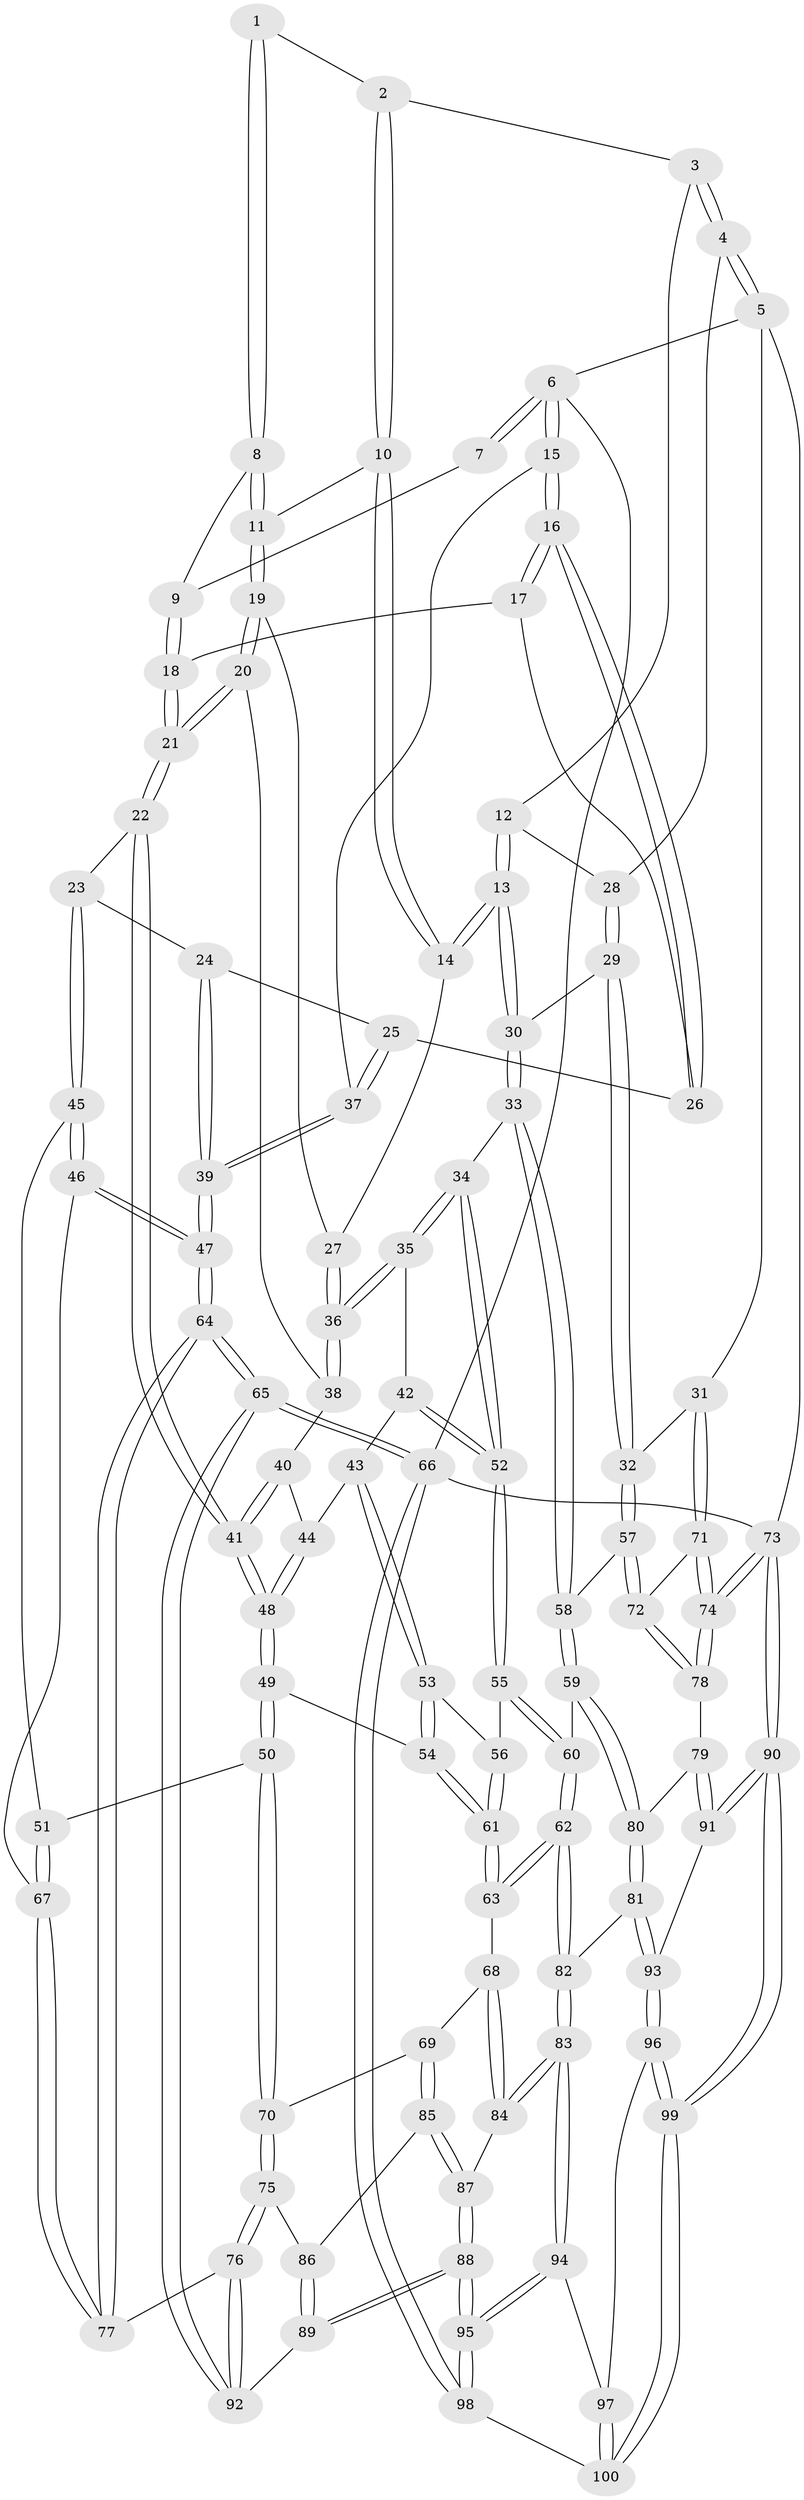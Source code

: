 // coarse degree distribution, {3: 0.18, 4: 0.34, 5: 0.3, 6: 0.14, 10: 0.02, 2: 0.02}
// Generated by graph-tools (version 1.1) at 2025/06/03/04/25 22:06:48]
// undirected, 100 vertices, 247 edges
graph export_dot {
graph [start="1"]
  node [color=gray90,style=filled];
  1 [pos="+0.5736219788195311+0"];
  2 [pos="+0.6061672457792953+0"];
  3 [pos="+0.6313570664415623+0"];
  4 [pos="+1+0"];
  5 [pos="+1+0"];
  6 [pos="+0+0"];
  7 [pos="+0.30538949118585307+0"];
  8 [pos="+0.399112227044193+0.07312810398541779"];
  9 [pos="+0.2994075189066073+0"];
  10 [pos="+0.5621647030614938+0"];
  11 [pos="+0.4180406333302387+0.10801023236767004"];
  12 [pos="+0.7515870600168113+0.11947589599885991"];
  13 [pos="+0.7372165720547408+0.17697180172834318"];
  14 [pos="+0.5986579296688805+0.1524084505706225"];
  15 [pos="+0+0"];
  16 [pos="+0+0"];
  17 [pos="+0.18216210261798352+0.061197404565741735"];
  18 [pos="+0.24593988652585055+0.06448260915554774"];
  19 [pos="+0.4122226252558105+0.18548415871184354"];
  20 [pos="+0.40402162060859376+0.19433615795754447"];
  21 [pos="+0.2834927412733647+0.23926332402695588"];
  22 [pos="+0.256429896271118+0.27198740590737136"];
  23 [pos="+0.22300053033200656+0.28188834051210665"];
  24 [pos="+0.1507827294869575+0.22875601804703025"];
  25 [pos="+0.12017286760295758+0.19049230909675796"];
  26 [pos="+0.10938894549242124+0.14671982635583644"];
  27 [pos="+0.5687441960185239+0.17540572994497525"];
  28 [pos="+0.9368345594855478+0"];
  29 [pos="+0.8650270017064993+0.2903544683176482"];
  30 [pos="+0.7979714760495313+0.27828255961466286"];
  31 [pos="+1+0.3582122634103185"];
  32 [pos="+0.9977774548668376+0.353791922517686"];
  33 [pos="+0.6963648664684766+0.3676029179266012"];
  34 [pos="+0.6532991054113504+0.38264617060952916"];
  35 [pos="+0.5791597982027751+0.3251221176647351"];
  36 [pos="+0.5716847811562623+0.3166789361530564"];
  37 [pos="+0+0.20161938115814607"];
  38 [pos="+0.47892070492941147+0.30642000050688445"];
  39 [pos="+0+0.3328886797031658"];
  40 [pos="+0.47102332279725456+0.3231156495536994"];
  41 [pos="+0.33433081877022874+0.36798730202492524"];
  42 [pos="+0.46946258430805143+0.40773223438387834"];
  43 [pos="+0.4689332798157786+0.4078800442669136"];
  44 [pos="+0.4629877431701057+0.40085697059385184"];
  45 [pos="+0.16466426676712612+0.36243488310295513"];
  46 [pos="+0.005151366496878447+0.5057643905454491"];
  47 [pos="+0+0.538223867925059"];
  48 [pos="+0.34221693797194375+0.38225630079777084"];
  49 [pos="+0.3495715184028699+0.5415041434448428"];
  50 [pos="+0.3465823565493524+0.5465588134359844"];
  51 [pos="+0.31548229872033023+0.5346114638881294"];
  52 [pos="+0.6381940506242382+0.40764907811171935"];
  53 [pos="+0.4723437016444938+0.4617456918285492"];
  54 [pos="+0.44148214908576033+0.5005909280676373"];
  55 [pos="+0.6202402459458327+0.45485879963713477"];
  56 [pos="+0.5936317135729338+0.4808676139526067"];
  57 [pos="+0.8247530791525417+0.5637284932414036"];
  58 [pos="+0.8044716320575249+0.5702974604143332"];
  59 [pos="+0.8021637809822902+0.5724564767252607"];
  60 [pos="+0.6944881815059298+0.547861727042717"];
  61 [pos="+0.5605279850506263+0.5819178190132842"];
  62 [pos="+0.5910968393232355+0.6475947060445439"];
  63 [pos="+0.5633357088434072+0.634108217125415"];
  64 [pos="+0+0.9806897924522677"];
  65 [pos="+0+1"];
  66 [pos="+0+1"];
  67 [pos="+0.00870914302962388+0.5072697732356192"];
  68 [pos="+0.5347584396871465+0.6456310717053041"];
  69 [pos="+0.44882568060179334+0.6547447628920761"];
  70 [pos="+0.3488641301859553+0.5936172944143476"];
  71 [pos="+1+0.43123987918725004"];
  72 [pos="+0.9302774181215008+0.6373083228599931"];
  73 [pos="+1+1"];
  74 [pos="+1+0.7557907231269615"];
  75 [pos="+0.27164507535599547+0.6766629913143164"];
  76 [pos="+0.27069423486836125+0.6775344148458697"];
  77 [pos="+0.2306970970288635+0.6644707686484201"];
  78 [pos="+0.9379843269275538+0.6769351626197324"];
  79 [pos="+0.9150106660277555+0.7174208329319955"];
  80 [pos="+0.7544870479123441+0.6936752193700558"];
  81 [pos="+0.7068806624229647+0.746320289451976"];
  82 [pos="+0.6960622441963158+0.744528541579051"];
  83 [pos="+0.5592314157802143+0.8392225699325088"];
  84 [pos="+0.5129557202998669+0.8041587837818592"];
  85 [pos="+0.4370903312564552+0.7204432045779515"];
  86 [pos="+0.4005481333023469+0.7413989539065693"];
  87 [pos="+0.46442518958267476+0.7937836276927404"];
  88 [pos="+0.3532630563694795+0.8763266257305956"];
  89 [pos="+0.3201414725873706+0.8265610298902584"];
  90 [pos="+1+1"];
  91 [pos="+0.9336389209812674+0.8472639280991814"];
  92 [pos="+0.26849966188663743+0.7807670270316657"];
  93 [pos="+0.7259720052695211+0.7778662564207226"];
  94 [pos="+0.5515914995629703+0.8892083724055885"];
  95 [pos="+0.38152159674742564+1"];
  96 [pos="+0.728256589308672+0.9446903743845448"];
  97 [pos="+0.6449375046985625+0.9374489641499326"];
  98 [pos="+0.3602601080920342+1"];
  99 [pos="+0.9753408181286116+1"];
  100 [pos="+0.4566406276367734+1"];
  1 -- 2;
  1 -- 8;
  1 -- 8;
  2 -- 3;
  2 -- 10;
  2 -- 10;
  3 -- 4;
  3 -- 4;
  3 -- 12;
  4 -- 5;
  4 -- 5;
  4 -- 28;
  5 -- 6;
  5 -- 31;
  5 -- 73;
  6 -- 7;
  6 -- 7;
  6 -- 15;
  6 -- 15;
  6 -- 66;
  7 -- 9;
  8 -- 9;
  8 -- 11;
  8 -- 11;
  9 -- 18;
  9 -- 18;
  10 -- 11;
  10 -- 14;
  10 -- 14;
  11 -- 19;
  11 -- 19;
  12 -- 13;
  12 -- 13;
  12 -- 28;
  13 -- 14;
  13 -- 14;
  13 -- 30;
  13 -- 30;
  14 -- 27;
  15 -- 16;
  15 -- 16;
  15 -- 37;
  16 -- 17;
  16 -- 17;
  16 -- 26;
  16 -- 26;
  17 -- 18;
  17 -- 26;
  18 -- 21;
  18 -- 21;
  19 -- 20;
  19 -- 20;
  19 -- 27;
  20 -- 21;
  20 -- 21;
  20 -- 38;
  21 -- 22;
  21 -- 22;
  22 -- 23;
  22 -- 41;
  22 -- 41;
  23 -- 24;
  23 -- 45;
  23 -- 45;
  24 -- 25;
  24 -- 39;
  24 -- 39;
  25 -- 26;
  25 -- 37;
  25 -- 37;
  27 -- 36;
  27 -- 36;
  28 -- 29;
  28 -- 29;
  29 -- 30;
  29 -- 32;
  29 -- 32;
  30 -- 33;
  30 -- 33;
  31 -- 32;
  31 -- 71;
  31 -- 71;
  32 -- 57;
  32 -- 57;
  33 -- 34;
  33 -- 58;
  33 -- 58;
  34 -- 35;
  34 -- 35;
  34 -- 52;
  34 -- 52;
  35 -- 36;
  35 -- 36;
  35 -- 42;
  36 -- 38;
  36 -- 38;
  37 -- 39;
  37 -- 39;
  38 -- 40;
  39 -- 47;
  39 -- 47;
  40 -- 41;
  40 -- 41;
  40 -- 44;
  41 -- 48;
  41 -- 48;
  42 -- 43;
  42 -- 52;
  42 -- 52;
  43 -- 44;
  43 -- 53;
  43 -- 53;
  44 -- 48;
  44 -- 48;
  45 -- 46;
  45 -- 46;
  45 -- 51;
  46 -- 47;
  46 -- 47;
  46 -- 67;
  47 -- 64;
  47 -- 64;
  48 -- 49;
  48 -- 49;
  49 -- 50;
  49 -- 50;
  49 -- 54;
  50 -- 51;
  50 -- 70;
  50 -- 70;
  51 -- 67;
  51 -- 67;
  52 -- 55;
  52 -- 55;
  53 -- 54;
  53 -- 54;
  53 -- 56;
  54 -- 61;
  54 -- 61;
  55 -- 56;
  55 -- 60;
  55 -- 60;
  56 -- 61;
  56 -- 61;
  57 -- 58;
  57 -- 72;
  57 -- 72;
  58 -- 59;
  58 -- 59;
  59 -- 60;
  59 -- 80;
  59 -- 80;
  60 -- 62;
  60 -- 62;
  61 -- 63;
  61 -- 63;
  62 -- 63;
  62 -- 63;
  62 -- 82;
  62 -- 82;
  63 -- 68;
  64 -- 65;
  64 -- 65;
  64 -- 77;
  64 -- 77;
  65 -- 66;
  65 -- 66;
  65 -- 92;
  65 -- 92;
  66 -- 98;
  66 -- 98;
  66 -- 73;
  67 -- 77;
  67 -- 77;
  68 -- 69;
  68 -- 84;
  68 -- 84;
  69 -- 70;
  69 -- 85;
  69 -- 85;
  70 -- 75;
  70 -- 75;
  71 -- 72;
  71 -- 74;
  71 -- 74;
  72 -- 78;
  72 -- 78;
  73 -- 74;
  73 -- 74;
  73 -- 90;
  73 -- 90;
  74 -- 78;
  74 -- 78;
  75 -- 76;
  75 -- 76;
  75 -- 86;
  76 -- 77;
  76 -- 92;
  76 -- 92;
  78 -- 79;
  79 -- 80;
  79 -- 91;
  79 -- 91;
  80 -- 81;
  80 -- 81;
  81 -- 82;
  81 -- 93;
  81 -- 93;
  82 -- 83;
  82 -- 83;
  83 -- 84;
  83 -- 84;
  83 -- 94;
  83 -- 94;
  84 -- 87;
  85 -- 86;
  85 -- 87;
  85 -- 87;
  86 -- 89;
  86 -- 89;
  87 -- 88;
  87 -- 88;
  88 -- 89;
  88 -- 89;
  88 -- 95;
  88 -- 95;
  89 -- 92;
  90 -- 91;
  90 -- 91;
  90 -- 99;
  90 -- 99;
  91 -- 93;
  93 -- 96;
  93 -- 96;
  94 -- 95;
  94 -- 95;
  94 -- 97;
  95 -- 98;
  95 -- 98;
  96 -- 97;
  96 -- 99;
  96 -- 99;
  97 -- 100;
  97 -- 100;
  98 -- 100;
  99 -- 100;
  99 -- 100;
}
